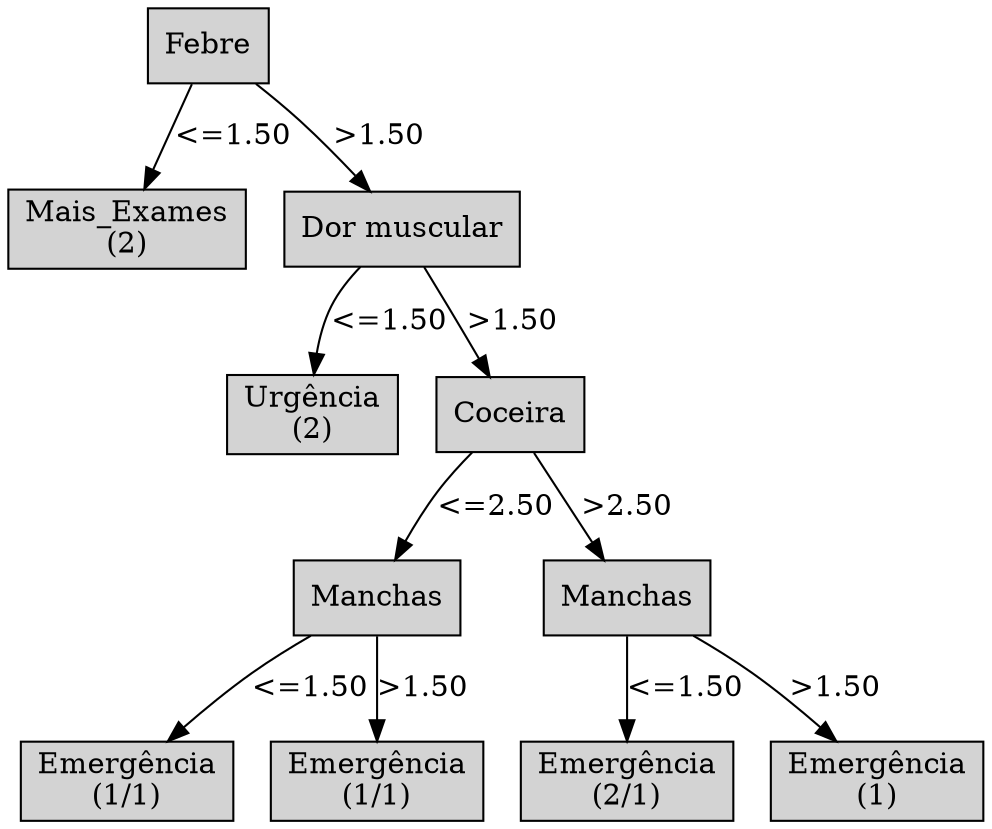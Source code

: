 digraph ID3_Tree {
"0" [shape=box, style=filled, label="Febre
", weight=1]
"1" [shape=box, style=filled, label="Mais_Exames
(2)
", weight=2]
0 -> 1 [ label = "<=1.50"];
"2" [shape=box, style=filled, label="Dor muscular
", weight=2]
0 -> 2 [ label = ">1.50"];
"3" [shape=box, style=filled, label="Urgência
(2)
", weight=3]
2 -> 3 [ label = "<=1.50"];
"4" [shape=box, style=filled, label="Coceira
", weight=3]
2 -> 4 [ label = ">1.50"];
"5" [shape=box, style=filled, label="Manchas
", weight=4]
4 -> 5 [ label = "<=2.50"];
"6" [shape=box, style=filled, label="Emergência
(1/1)
", weight=5]
5 -> 6 [ label = "<=1.50"];
"7" [shape=box, style=filled, label="Emergência
(1/1)
", weight=5]
5 -> 7 [ label = ">1.50"];
"8" [shape=box, style=filled, label="Manchas
", weight=4]
4 -> 8 [ label = ">2.50"];
"9" [shape=box, style=filled, label="Emergência
(2/1)
", weight=5]
8 -> 9 [ label = "<=1.50"];
"10" [shape=box, style=filled, label="Emergência
(1)
", weight=5]
8 -> 10 [ label = ">1.50"];
{rank=same; 0;};
{rank=same; 1;2;};
{rank=same; 3;4;};
{rank=same; 5;8;};
{rank=same; 6;7;9;10;};
}
